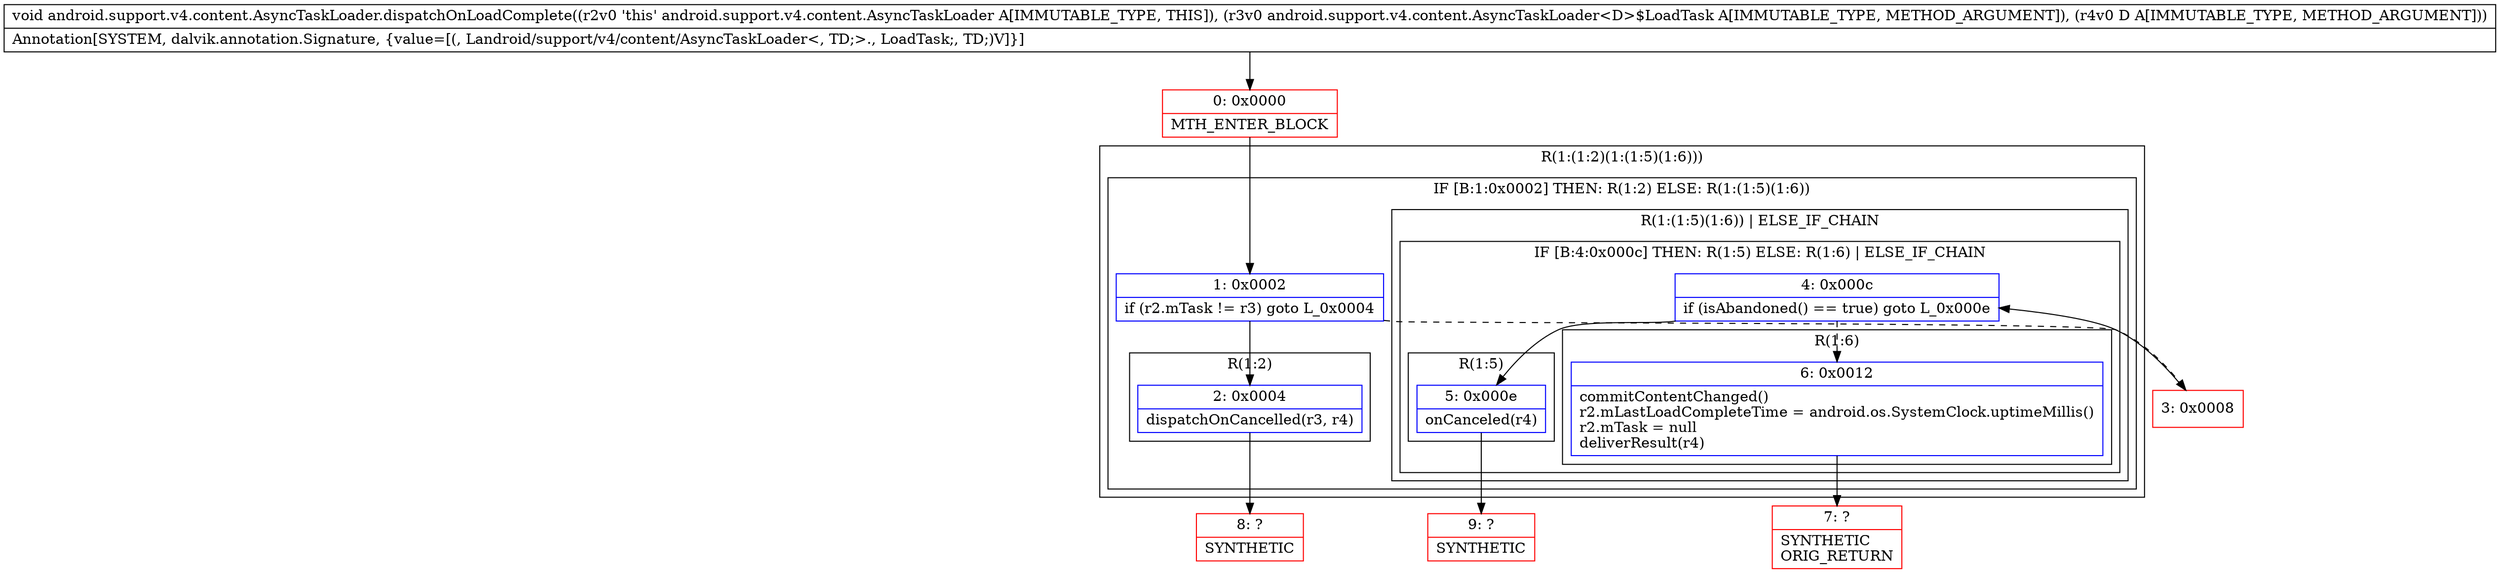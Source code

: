 digraph "CFG forandroid.support.v4.content.AsyncTaskLoader.dispatchOnLoadComplete(Landroid\/support\/v4\/content\/AsyncTaskLoader$LoadTask;Ljava\/lang\/Object;)V" {
subgraph cluster_Region_1310453144 {
label = "R(1:(1:2)(1:(1:5)(1:6)))";
node [shape=record,color=blue];
subgraph cluster_IfRegion_1747185268 {
label = "IF [B:1:0x0002] THEN: R(1:2) ELSE: R(1:(1:5)(1:6))";
node [shape=record,color=blue];
Node_1 [shape=record,label="{1\:\ 0x0002|if (r2.mTask != r3) goto L_0x0004\l}"];
subgraph cluster_Region_395941219 {
label = "R(1:2)";
node [shape=record,color=blue];
Node_2 [shape=record,label="{2\:\ 0x0004|dispatchOnCancelled(r3, r4)\l}"];
}
subgraph cluster_Region_1739338278 {
label = "R(1:(1:5)(1:6)) | ELSE_IF_CHAIN\l";
node [shape=record,color=blue];
subgraph cluster_IfRegion_1984590950 {
label = "IF [B:4:0x000c] THEN: R(1:5) ELSE: R(1:6) | ELSE_IF_CHAIN\l";
node [shape=record,color=blue];
Node_4 [shape=record,label="{4\:\ 0x000c|if (isAbandoned() == true) goto L_0x000e\l}"];
subgraph cluster_Region_32334997 {
label = "R(1:5)";
node [shape=record,color=blue];
Node_5 [shape=record,label="{5\:\ 0x000e|onCanceled(r4)\l}"];
}
subgraph cluster_Region_1518652230 {
label = "R(1:6)";
node [shape=record,color=blue];
Node_6 [shape=record,label="{6\:\ 0x0012|commitContentChanged()\lr2.mLastLoadCompleteTime = android.os.SystemClock.uptimeMillis()\lr2.mTask = null\ldeliverResult(r4)\l}"];
}
}
}
}
}
Node_0 [shape=record,color=red,label="{0\:\ 0x0000|MTH_ENTER_BLOCK\l}"];
Node_3 [shape=record,color=red,label="{3\:\ 0x0008}"];
Node_7 [shape=record,color=red,label="{7\:\ ?|SYNTHETIC\lORIG_RETURN\l}"];
Node_8 [shape=record,color=red,label="{8\:\ ?|SYNTHETIC\l}"];
Node_9 [shape=record,color=red,label="{9\:\ ?|SYNTHETIC\l}"];
MethodNode[shape=record,label="{void android.support.v4.content.AsyncTaskLoader.dispatchOnLoadComplete((r2v0 'this' android.support.v4.content.AsyncTaskLoader A[IMMUTABLE_TYPE, THIS]), (r3v0 android.support.v4.content.AsyncTaskLoader\<D\>$LoadTask A[IMMUTABLE_TYPE, METHOD_ARGUMENT]), (r4v0 D A[IMMUTABLE_TYPE, METHOD_ARGUMENT]))  | Annotation[SYSTEM, dalvik.annotation.Signature, \{value=[(, Landroid\/support\/v4\/content\/AsyncTaskLoader\<, TD;\>., LoadTask;, TD;)V]\}]\l}"];
MethodNode -> Node_0;
Node_1 -> Node_2;
Node_1 -> Node_3[style=dashed];
Node_2 -> Node_8;
Node_4 -> Node_5;
Node_4 -> Node_6[style=dashed];
Node_5 -> Node_9;
Node_6 -> Node_7;
Node_0 -> Node_1;
Node_3 -> Node_4;
}

